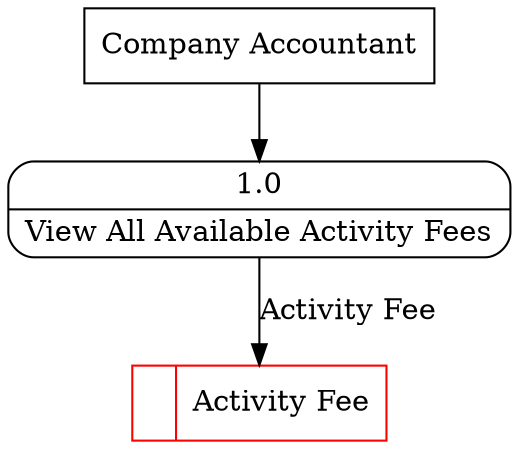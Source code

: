 digraph dfd2{ 
node[shape=record]
200 [label="<f0>  |<f1> Activity Fee " color=red];
201 [label="Company Accountant" shape=box];
202 [label="{<f0> 1.0|<f1> View All Available Activity Fees }" shape=Mrecord];
201 -> 202
202 -> 200 [label="Activity Fee"]
}